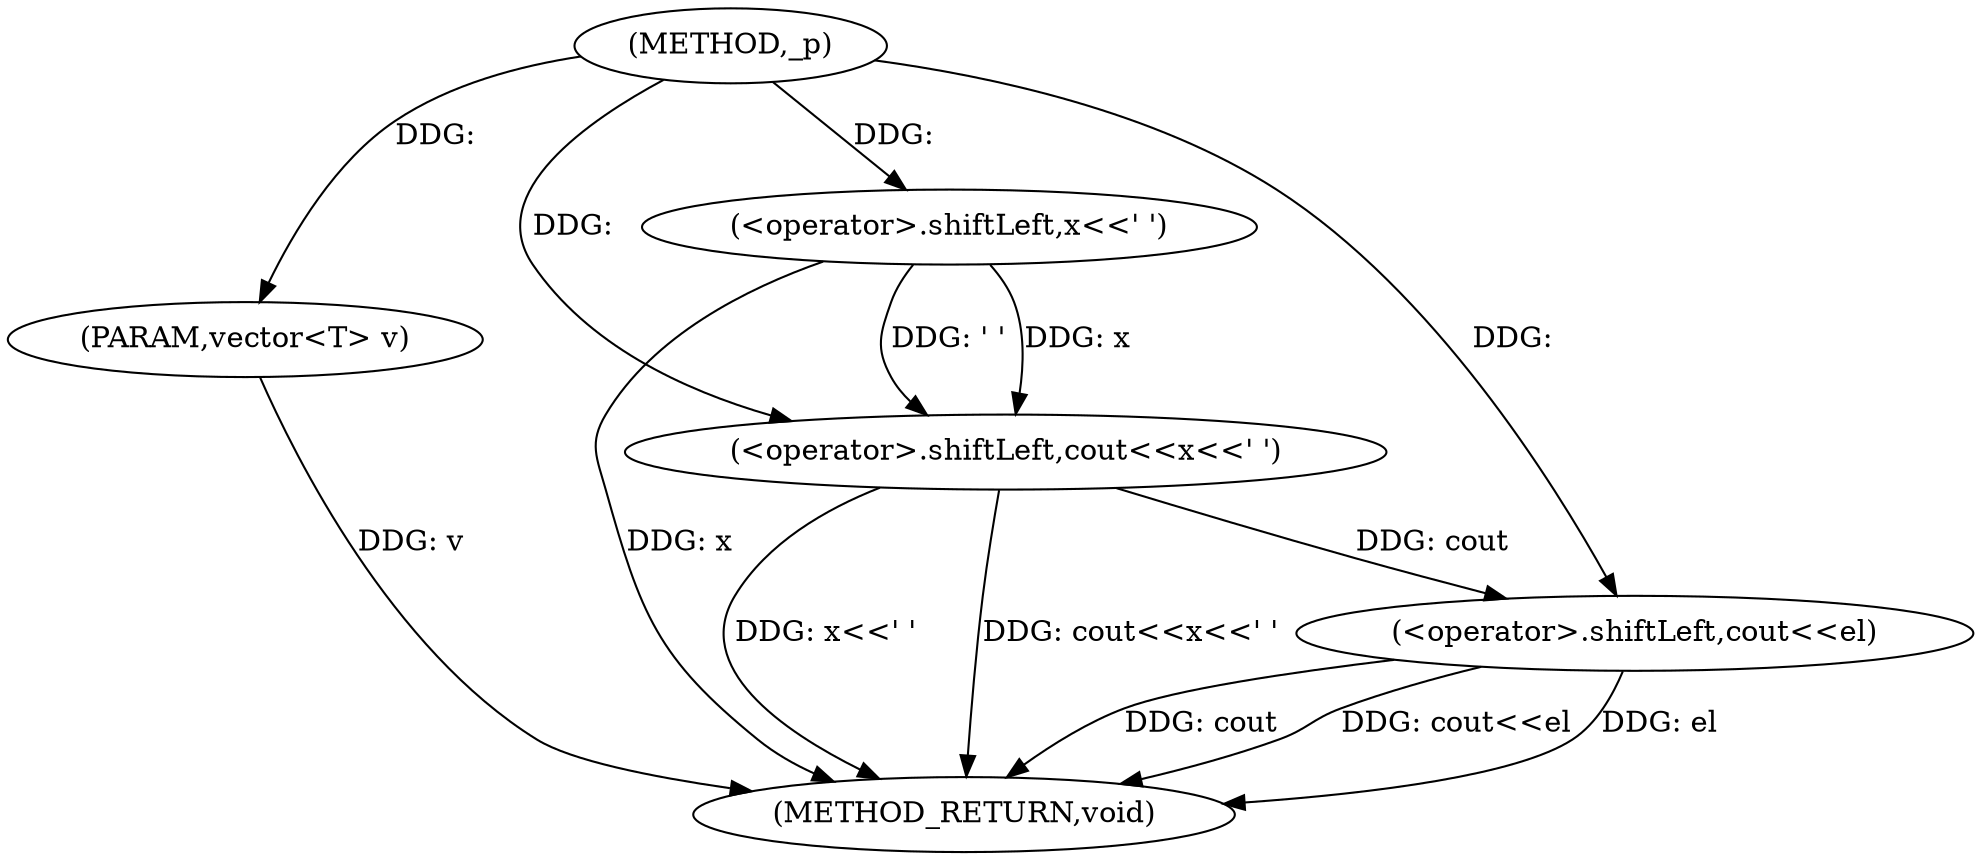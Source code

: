 digraph "_p" {  
"1000228" [label = "(METHOD,_p)" ]
"1000240" [label = "(METHOD_RETURN,void)" ]
"1000229" [label = "(PARAM,vector<T> v)" ]
"1000232" [label = "(<operator>.shiftLeft,cout<<x<<' ')" ]
"1000237" [label = "(<operator>.shiftLeft,cout<<el)" ]
"1000234" [label = "(<operator>.shiftLeft,x<<' ')" ]
  "1000229" -> "1000240"  [ label = "DDG: v"] 
  "1000232" -> "1000240"  [ label = "DDG: x<<' '"] 
  "1000232" -> "1000240"  [ label = "DDG: cout<<x<<' '"] 
  "1000237" -> "1000240"  [ label = "DDG: cout"] 
  "1000237" -> "1000240"  [ label = "DDG: cout<<el"] 
  "1000234" -> "1000240"  [ label = "DDG: x"] 
  "1000237" -> "1000240"  [ label = "DDG: el"] 
  "1000228" -> "1000229"  [ label = "DDG: "] 
  "1000228" -> "1000232"  [ label = "DDG: "] 
  "1000234" -> "1000232"  [ label = "DDG: x"] 
  "1000234" -> "1000232"  [ label = "DDG: ' '"] 
  "1000232" -> "1000237"  [ label = "DDG: cout"] 
  "1000228" -> "1000237"  [ label = "DDG: "] 
  "1000228" -> "1000234"  [ label = "DDG: "] 
}
